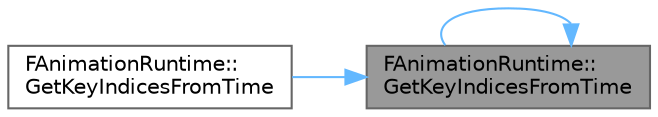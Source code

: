 digraph "FAnimationRuntime::GetKeyIndicesFromTime"
{
 // INTERACTIVE_SVG=YES
 // LATEX_PDF_SIZE
  bgcolor="transparent";
  edge [fontname=Helvetica,fontsize=10,labelfontname=Helvetica,labelfontsize=10];
  node [fontname=Helvetica,fontsize=10,shape=box,height=0.2,width=0.4];
  rankdir="RL";
  Node1 [id="Node000001",label="FAnimationRuntime::\lGetKeyIndicesFromTime",height=0.2,width=0.4,color="gray40", fillcolor="grey60", style="filled", fontcolor="black",tooltip="Get Key Indices (start/end with alpha from start) with input parameter Time, NumKeys from % from Star..."];
  Node1 -> Node2 [id="edge1_Node000001_Node000002",dir="back",color="steelblue1",style="solid",tooltip=" "];
  Node2 [id="Node000002",label="FAnimationRuntime::\lGetKeyIndicesFromTime",height=0.2,width=0.4,color="grey40", fillcolor="white", style="filled",URL="$d9/d74/classFAnimationRuntime.html#ab0d6a819c2c7a3a8cdcd9ccaec67c16e",tooltip="Get KeyIndices using FFrameRate::AsFrameTime to calculate the keys and alpha value."];
  Node1 -> Node1 [id="edge2_Node000001_Node000001",dir="back",color="steelblue1",style="solid",tooltip=" "];
}
